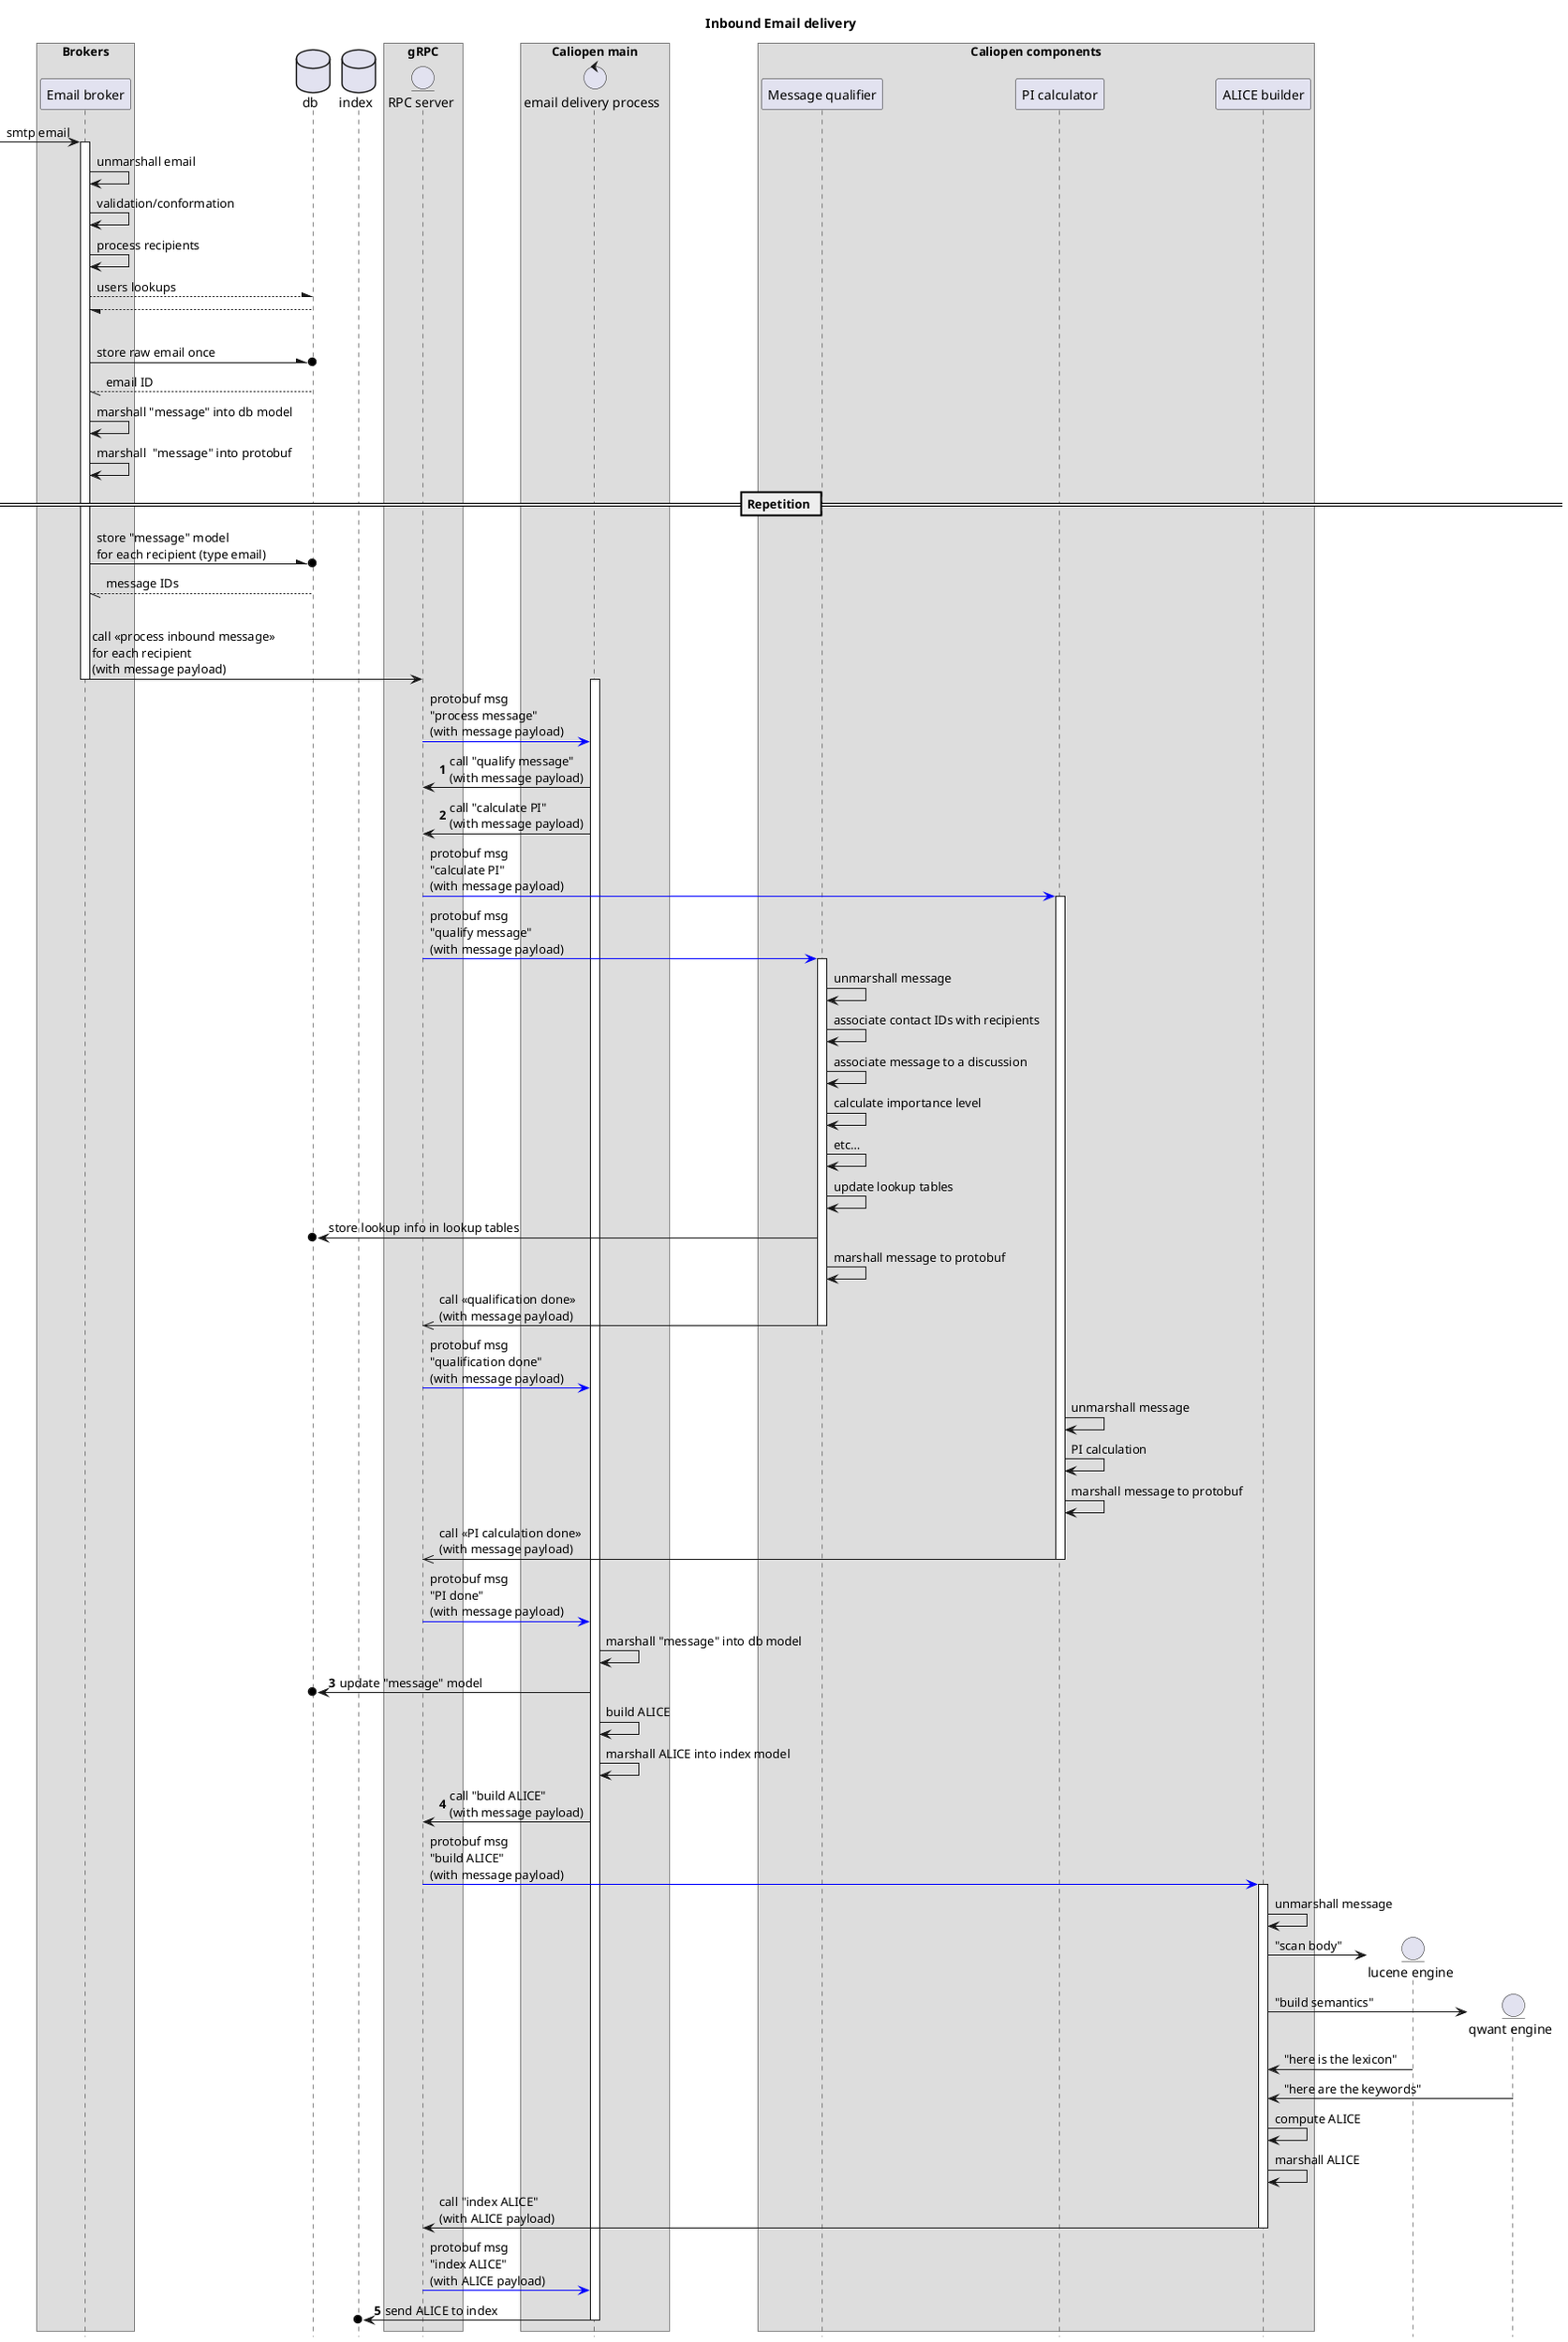 @startuml
hide footbox
title Inbound Email delivery
box "Brokers"
participant "Email broker" as eb
endbox
database db
database index
box "gRPC"
entity "RPC server" as rpc
endbox
box "Caliopen main"
control "email delivery process" as main
endbox
box "Caliopen components"
participant "Message qualifier" as mq
participant "PI calculator" as pi
participant "ALICE builder" as alice
endbox

[-> eb: smtp email
activate eb
eb -> eb: unmarshall email
eb -> eb: validation/conformation
eb -> eb: process recipients
eb --\ db: users lookups
db --/ eb
|||
eb -\o db: store raw email once
db --// eb: email ID
eb -> eb: marshall "message" into db model
eb -> eb: marshall  "message" into protobuf
== Repetition ==
eb -\o db: store "message" model\nfor each recipient (type email)
db --// eb: message IDs
|||
eb -> rpc:call «process inbound message»\nfor each recipient\n(with message payload)
deactivate eb
activate main
rpc -[#0000FF]> main: protobuf msg\n"process message"\n(with message payload)
autonumber
main -> rpc: call "qualify message"\n(with message payload)
main -> rpc: call "calculate PI"\n(with message payload)
autonumber stop
rpc -[#0000FF]> pi: protobuf msg\n"calculate PI"\n(with message payload)
activate pi
rpc -[#0000FF]> mq: protobuf msg\n"qualify message"\n(with message payload)
activate mq
mq -> mq: unmarshall message
mq -> mq: associate contact IDs with recipients
mq -> mq: associate message to a discussion
mq -> mq: calculate importance level
mq -> mq: etc…
mq -> mq: update lookup tables
mq ->o db: store lookup info in lookup tables
mq -> mq: marshall message to protobuf
mq ->> rpc: call «qualification done»\n(with message payload)
deactivate mq
rpc -[#0000FF]> main: protobuf msg\n"qualification done"\n(with message payload)

pi -> pi: unmarshall message
pi -> pi: PI calculation
pi -> pi: marshall message to protobuf
pi ->> rpc: call «PI calculation done»\n(with message payload)
deactivate pi
rpc -[#0000FF]> main: protobuf msg\n"PI done"\n(with message payload)
main -> main: marshall "message" into db model
autonumber resume
main ->o db: update "message" model
autonumber stop

main -> main: build ALICE
main -> main: marshall ALICE into index model
autonumber resume
main -> rpc: call "build ALICE"\n(with message payload)
autonumber stop
rpc -[#0000FF]> alice: protobuf msg\n"build ALICE"\n(with message payload)
activate alice
alice -> alice: unmarshall message
create entity "lucene engine"
alice -> "lucene engine": "scan body"
create entity "qwant engine"
alice -> "qwant engine": "build semantics"
"lucene engine" -> alice: "here is the lexicon"
"qwant engine" -> alice: "here are the keywords"
alice -> alice: compute ALICE
alice -> alice: marshall ALICE
alice -> rpc: call "index ALICE"\n(with ALICE payload)
deactivate alice
rpc -[#0000FF]> main: protobuf msg\n"index ALICE"\n(with ALICE payload)
autonumber resume
main ->o index: send ALICE to index
autonumber stop

deactivate main
@enduml
